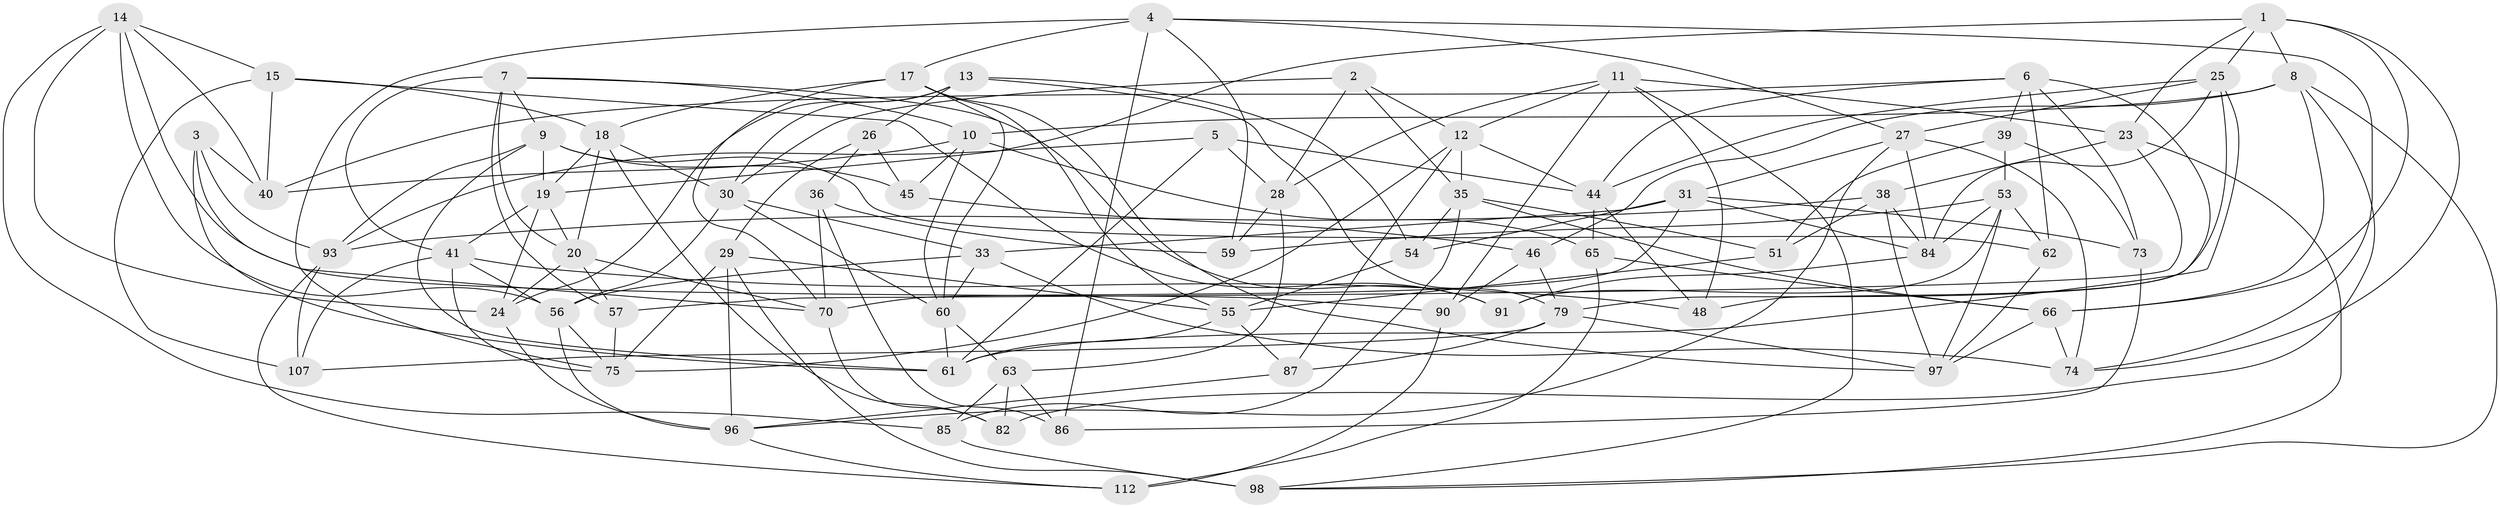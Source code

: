 // original degree distribution, {4: 1.0}
// Generated by graph-tools (version 1.1) at 2025/11/02/27/25 16:11:47]
// undirected, 70 vertices, 180 edges
graph export_dot {
graph [start="1"]
  node [color=gray90,style=filled];
  1 [super="+81"];
  2;
  3;
  4 [super="+88"];
  5;
  6 [super="+32"];
  7 [super="+111"];
  8 [super="+49"];
  9 [super="+43"];
  10 [super="+16"];
  11 [super="+110"];
  12 [super="+115"];
  13 [super="+37"];
  14 [super="+52"];
  15 [super="+42"];
  17 [super="+104"];
  18 [super="+22"];
  19 [super="+94"];
  20 [super="+21"];
  23 [super="+80"];
  24 [super="+106"];
  25 [super="+67"];
  26;
  27 [super="+92"];
  28 [super="+78"];
  29 [super="+103"];
  30 [super="+34"];
  31 [super="+83"];
  33 [super="+47"];
  35 [super="+58"];
  36;
  38 [super="+77"];
  39;
  40 [super="+50"];
  41 [super="+100"];
  44 [super="+105"];
  45;
  46;
  48;
  51;
  53 [super="+72"];
  54;
  55 [super="+64"];
  56 [super="+71"];
  57;
  59;
  60 [super="+68"];
  61 [super="+102"];
  62;
  63 [super="+69"];
  65;
  66 [super="+95"];
  70 [super="+89"];
  73;
  74 [super="+76"];
  75 [super="+108"];
  79 [super="+101"];
  82;
  84 [super="+99"];
  85;
  86;
  87;
  90;
  91;
  93 [super="+114"];
  96 [super="+116"];
  97 [super="+109"];
  98 [super="+113"];
  107;
  112;
  1 -- 74;
  1 -- 19;
  1 -- 8;
  1 -- 66;
  1 -- 25;
  1 -- 23;
  2 -- 30;
  2 -- 28;
  2 -- 12;
  2 -- 35;
  3 -- 61;
  3 -- 70;
  3 -- 40;
  3 -- 93;
  4 -- 74;
  4 -- 86;
  4 -- 75;
  4 -- 27;
  4 -- 17;
  4 -- 59;
  5 -- 93;
  5 -- 61;
  5 -- 28;
  5 -- 44;
  6 -- 40;
  6 -- 73;
  6 -- 44;
  6 -- 48;
  6 -- 62;
  6 -- 39;
  7 -- 20;
  7 -- 10;
  7 -- 57;
  7 -- 41;
  7 -- 91;
  7 -- 9;
  8 -- 82;
  8 -- 46;
  8 -- 66;
  8 -- 98;
  8 -- 10;
  9 -- 45;
  9 -- 62;
  9 -- 19;
  9 -- 93;
  9 -- 61;
  10 -- 65;
  10 -- 45;
  10 -- 40;
  10 -- 60;
  11 -- 90;
  11 -- 48;
  11 -- 98;
  11 -- 12;
  11 -- 28;
  11 -- 23;
  12 -- 44;
  12 -- 75;
  12 -- 35;
  12 -- 87;
  13 -- 26;
  13 -- 54;
  13 -- 24 [weight=2];
  13 -- 79;
  13 -- 30;
  14 -- 90;
  14 -- 85;
  14 -- 15;
  14 -- 40;
  14 -- 24;
  14 -- 56;
  15 -- 91;
  15 -- 107;
  15 -- 18;
  15 -- 40 [weight=2];
  17 -- 60;
  17 -- 55;
  17 -- 18;
  17 -- 97;
  17 -- 70;
  18 -- 30;
  18 -- 20;
  18 -- 82;
  18 -- 19;
  19 -- 20;
  19 -- 24;
  19 -- 41;
  20 -- 70;
  20 -- 57;
  20 -- 24;
  23 -- 38 [weight=2];
  23 -- 57;
  23 -- 98;
  24 -- 96;
  25 -- 27;
  25 -- 79;
  25 -- 44;
  25 -- 61;
  25 -- 84;
  26 -- 36;
  26 -- 45;
  26 -- 29;
  27 -- 96;
  27 -- 31;
  27 -- 74;
  27 -- 84;
  28 -- 59;
  28 -- 63 [weight=2];
  29 -- 75;
  29 -- 96;
  29 -- 98 [weight=2];
  29 -- 55;
  30 -- 60;
  30 -- 33;
  30 -- 56;
  31 -- 54;
  31 -- 73;
  31 -- 70;
  31 -- 84;
  31 -- 33;
  33 -- 74 [weight=2];
  33 -- 56;
  33 -- 60;
  35 -- 51;
  35 -- 85;
  35 -- 54;
  35 -- 66;
  36 -- 59;
  36 -- 86;
  36 -- 70;
  38 -- 93;
  38 -- 51;
  38 -- 97;
  38 -- 84;
  39 -- 73;
  39 -- 51;
  39 -- 53;
  41 -- 107;
  41 -- 56;
  41 -- 48;
  41 -- 75;
  44 -- 65;
  44 -- 48;
  45 -- 46;
  46 -- 90;
  46 -- 79;
  51 -- 55;
  53 -- 84;
  53 -- 62;
  53 -- 91;
  53 -- 59;
  53 -- 97;
  54 -- 55;
  55 -- 87;
  55 -- 61;
  56 -- 75;
  56 -- 96;
  57 -- 75;
  60 -- 61;
  60 -- 63;
  62 -- 97;
  63 -- 86;
  63 -- 82;
  63 -- 85;
  65 -- 112;
  65 -- 66;
  66 -- 97;
  66 -- 74;
  70 -- 82;
  73 -- 86;
  79 -- 87;
  79 -- 97;
  79 -- 107;
  84 -- 91;
  85 -- 98;
  87 -- 96;
  90 -- 112;
  93 -- 107;
  93 -- 112;
  96 -- 112;
}
